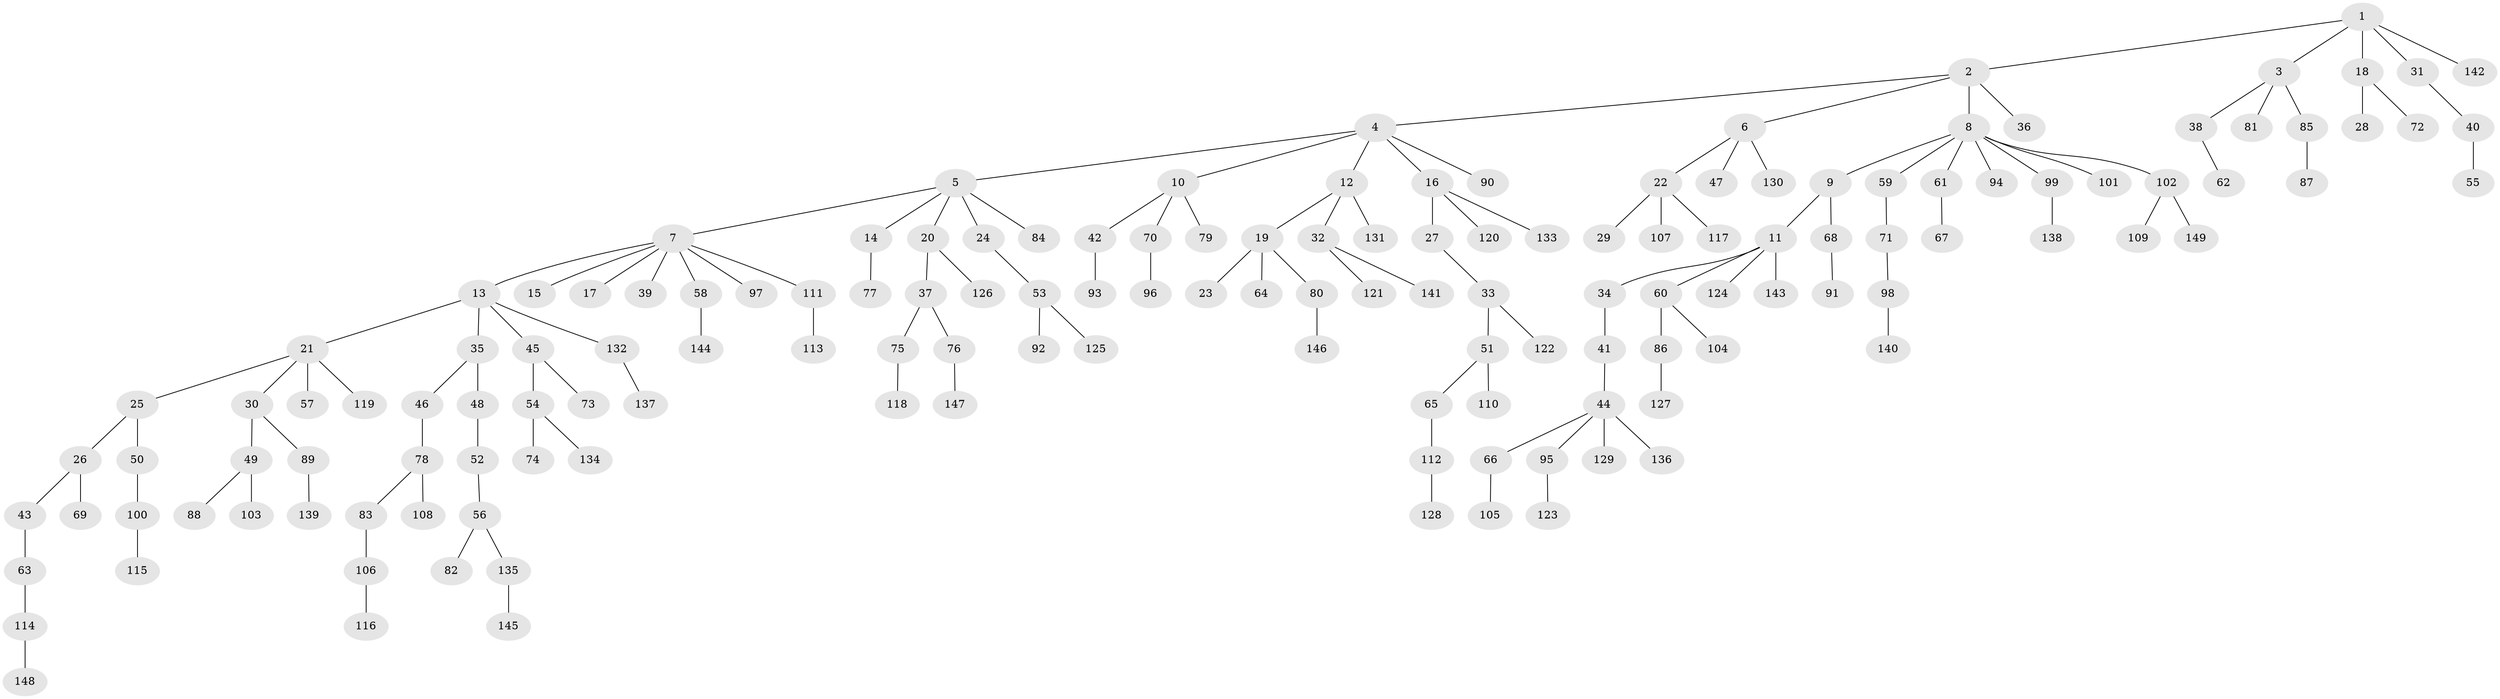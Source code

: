 // coarse degree distribution, {3: 0.08888888888888889, 4: 0.06666666666666667, 2: 0.3111111111111111, 5: 0.06666666666666667, 1: 0.4666666666666667}
// Generated by graph-tools (version 1.1) at 2025/51/03/04/25 22:51:27]
// undirected, 149 vertices, 148 edges
graph export_dot {
  node [color=gray90,style=filled];
  1;
  2;
  3;
  4;
  5;
  6;
  7;
  8;
  9;
  10;
  11;
  12;
  13;
  14;
  15;
  16;
  17;
  18;
  19;
  20;
  21;
  22;
  23;
  24;
  25;
  26;
  27;
  28;
  29;
  30;
  31;
  32;
  33;
  34;
  35;
  36;
  37;
  38;
  39;
  40;
  41;
  42;
  43;
  44;
  45;
  46;
  47;
  48;
  49;
  50;
  51;
  52;
  53;
  54;
  55;
  56;
  57;
  58;
  59;
  60;
  61;
  62;
  63;
  64;
  65;
  66;
  67;
  68;
  69;
  70;
  71;
  72;
  73;
  74;
  75;
  76;
  77;
  78;
  79;
  80;
  81;
  82;
  83;
  84;
  85;
  86;
  87;
  88;
  89;
  90;
  91;
  92;
  93;
  94;
  95;
  96;
  97;
  98;
  99;
  100;
  101;
  102;
  103;
  104;
  105;
  106;
  107;
  108;
  109;
  110;
  111;
  112;
  113;
  114;
  115;
  116;
  117;
  118;
  119;
  120;
  121;
  122;
  123;
  124;
  125;
  126;
  127;
  128;
  129;
  130;
  131;
  132;
  133;
  134;
  135;
  136;
  137;
  138;
  139;
  140;
  141;
  142;
  143;
  144;
  145;
  146;
  147;
  148;
  149;
  1 -- 2;
  1 -- 3;
  1 -- 18;
  1 -- 31;
  1 -- 142;
  2 -- 4;
  2 -- 6;
  2 -- 8;
  2 -- 36;
  3 -- 38;
  3 -- 81;
  3 -- 85;
  4 -- 5;
  4 -- 10;
  4 -- 12;
  4 -- 16;
  4 -- 90;
  5 -- 7;
  5 -- 14;
  5 -- 20;
  5 -- 24;
  5 -- 84;
  6 -- 22;
  6 -- 47;
  6 -- 130;
  7 -- 13;
  7 -- 15;
  7 -- 17;
  7 -- 39;
  7 -- 58;
  7 -- 97;
  7 -- 111;
  8 -- 9;
  8 -- 59;
  8 -- 61;
  8 -- 94;
  8 -- 99;
  8 -- 101;
  8 -- 102;
  9 -- 11;
  9 -- 68;
  10 -- 42;
  10 -- 70;
  10 -- 79;
  11 -- 34;
  11 -- 60;
  11 -- 124;
  11 -- 143;
  12 -- 19;
  12 -- 32;
  12 -- 131;
  13 -- 21;
  13 -- 35;
  13 -- 45;
  13 -- 132;
  14 -- 77;
  16 -- 27;
  16 -- 120;
  16 -- 133;
  18 -- 28;
  18 -- 72;
  19 -- 23;
  19 -- 64;
  19 -- 80;
  20 -- 37;
  20 -- 126;
  21 -- 25;
  21 -- 30;
  21 -- 57;
  21 -- 119;
  22 -- 29;
  22 -- 107;
  22 -- 117;
  24 -- 53;
  25 -- 26;
  25 -- 50;
  26 -- 43;
  26 -- 69;
  27 -- 33;
  30 -- 49;
  30 -- 89;
  31 -- 40;
  32 -- 121;
  32 -- 141;
  33 -- 51;
  33 -- 122;
  34 -- 41;
  35 -- 46;
  35 -- 48;
  37 -- 75;
  37 -- 76;
  38 -- 62;
  40 -- 55;
  41 -- 44;
  42 -- 93;
  43 -- 63;
  44 -- 66;
  44 -- 95;
  44 -- 129;
  44 -- 136;
  45 -- 54;
  45 -- 73;
  46 -- 78;
  48 -- 52;
  49 -- 88;
  49 -- 103;
  50 -- 100;
  51 -- 65;
  51 -- 110;
  52 -- 56;
  53 -- 92;
  53 -- 125;
  54 -- 74;
  54 -- 134;
  56 -- 82;
  56 -- 135;
  58 -- 144;
  59 -- 71;
  60 -- 86;
  60 -- 104;
  61 -- 67;
  63 -- 114;
  65 -- 112;
  66 -- 105;
  68 -- 91;
  70 -- 96;
  71 -- 98;
  75 -- 118;
  76 -- 147;
  78 -- 83;
  78 -- 108;
  80 -- 146;
  83 -- 106;
  85 -- 87;
  86 -- 127;
  89 -- 139;
  95 -- 123;
  98 -- 140;
  99 -- 138;
  100 -- 115;
  102 -- 109;
  102 -- 149;
  106 -- 116;
  111 -- 113;
  112 -- 128;
  114 -- 148;
  132 -- 137;
  135 -- 145;
}
